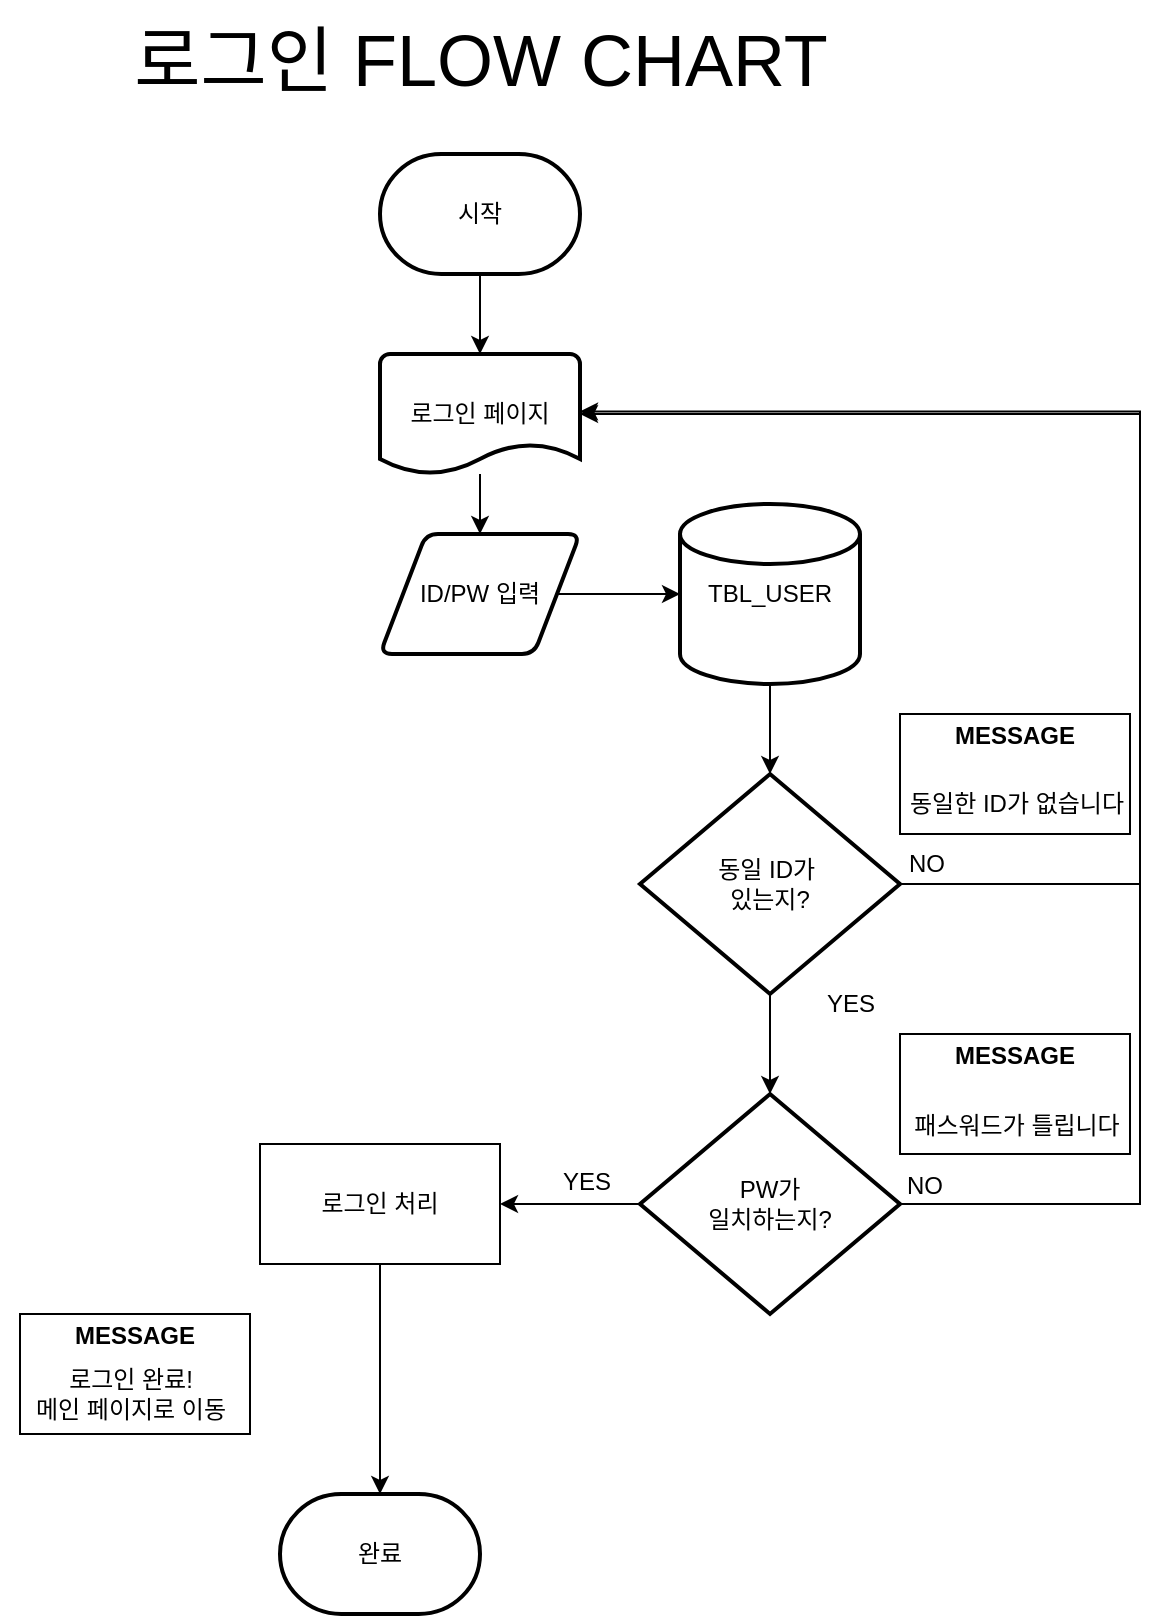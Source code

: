<mxfile version="26.0.6" pages="2">
  <diagram name="로그인" id="AJ-7urFs3qYrGicOKm1u">
    <mxGraphModel dx="1696" dy="473" grid="1" gridSize="10" guides="1" tooltips="1" connect="1" arrows="1" fold="1" page="1" pageScale="1" pageWidth="827" pageHeight="1169" math="0" shadow="0">
      <root>
        <mxCell id="0" />
        <mxCell id="1" parent="0" />
        <mxCell id="jwR4FS8zFgTP8oF1RPfo-5" value="" style="rounded=0;orthogonalLoop=1;jettySize=auto;html=1;" parent="1" target="jwR4FS8zFgTP8oF1RPfo-4" edge="1">
          <mxGeometry relative="1" as="geometry">
            <mxPoint x="170" y="150" as="sourcePoint" />
          </mxGeometry>
        </mxCell>
        <mxCell id="jwR4FS8zFgTP8oF1RPfo-7" value="" style="edgeStyle=orthogonalEdgeStyle;rounded=0;orthogonalLoop=1;jettySize=auto;html=1;" parent="1" source="jwR4FS8zFgTP8oF1RPfo-4" target="jwR4FS8zFgTP8oF1RPfo-6" edge="1">
          <mxGeometry relative="1" as="geometry" />
        </mxCell>
        <mxCell id="jwR4FS8zFgTP8oF1RPfo-16" value="" style="edgeStyle=orthogonalEdgeStyle;rounded=0;orthogonalLoop=1;jettySize=auto;html=1;entryX=1;entryY=0.5;entryDx=0;entryDy=0;entryPerimeter=0;endArrow=none;endFill=0;startArrow=classic;startFill=1;" parent="1" source="jwR4FS8zFgTP8oF1RPfo-4" edge="1">
          <mxGeometry relative="1" as="geometry">
            <mxPoint x="372.5" y="455" as="targetPoint" />
            <Array as="points">
              <mxPoint x="500" y="220" />
              <mxPoint x="500" y="455" />
            </Array>
          </mxGeometry>
        </mxCell>
        <mxCell id="jwR4FS8zFgTP8oF1RPfo-4" value="로그인 페이지" style="strokeWidth=2;html=1;shape=mxgraph.flowchart.document2;whiteSpace=wrap;size=0.25;" parent="1" vertex="1">
          <mxGeometry x="120" y="190" width="100" height="60" as="geometry" />
        </mxCell>
        <mxCell id="jwR4FS8zFgTP8oF1RPfo-13" value="" style="rounded=0;orthogonalLoop=1;jettySize=auto;html=1;" parent="1" source="jwR4FS8zFgTP8oF1RPfo-6" target="jwR4FS8zFgTP8oF1RPfo-11" edge="1">
          <mxGeometry relative="1" as="geometry" />
        </mxCell>
        <mxCell id="jwR4FS8zFgTP8oF1RPfo-6" value="ID/PW 입력" style="shape=parallelogram;html=1;strokeWidth=2;perimeter=parallelogramPerimeter;whiteSpace=wrap;rounded=1;arcSize=12;size=0.23;" parent="1" vertex="1">
          <mxGeometry x="120" y="280" width="100" height="60" as="geometry" />
        </mxCell>
        <mxCell id="jwR4FS8zFgTP8oF1RPfo-8" value="시작" style="strokeWidth=2;html=1;shape=mxgraph.flowchart.terminator;whiteSpace=wrap;" parent="1" vertex="1">
          <mxGeometry x="120" y="90" width="100" height="60" as="geometry" />
        </mxCell>
        <mxCell id="jwR4FS8zFgTP8oF1RPfo-9" value="완료" style="strokeWidth=2;html=1;shape=mxgraph.flowchart.terminator;whiteSpace=wrap;" parent="1" vertex="1">
          <mxGeometry x="70" y="760" width="100" height="60" as="geometry" />
        </mxCell>
        <mxCell id="jwR4FS8zFgTP8oF1RPfo-10" value="&lt;font style=&quot;font-size: 36px;&quot;&gt;로그인 FLOW CHART&lt;/font&gt;" style="text;html=1;align=center;verticalAlign=middle;resizable=0;points=[];autosize=1;strokeColor=none;fillColor=none;" parent="1" vertex="1">
          <mxGeometry x="-20" y="13" width="380" height="60" as="geometry" />
        </mxCell>
        <mxCell id="jwR4FS8zFgTP8oF1RPfo-14" value="" style="edgeStyle=orthogonalEdgeStyle;rounded=0;orthogonalLoop=1;jettySize=auto;html=1;" parent="1" source="jwR4FS8zFgTP8oF1RPfo-11" edge="1">
          <mxGeometry relative="1" as="geometry">
            <mxPoint x="315" y="400" as="targetPoint" />
          </mxGeometry>
        </mxCell>
        <mxCell id="jwR4FS8zFgTP8oF1RPfo-11" value="TBL_USER" style="strokeWidth=2;html=1;shape=mxgraph.flowchart.database;whiteSpace=wrap;" parent="1" vertex="1">
          <mxGeometry x="270" y="265" width="90" height="90" as="geometry" />
        </mxCell>
        <mxCell id="jwR4FS8zFgTP8oF1RPfo-17" value="NO" style="text;html=1;align=center;verticalAlign=middle;resizable=0;points=[];autosize=1;strokeColor=none;fillColor=none;" parent="1" vertex="1">
          <mxGeometry x="372.5" y="430" width="40" height="30" as="geometry" />
        </mxCell>
        <mxCell id="jwR4FS8zFgTP8oF1RPfo-18" value="YES" style="text;html=1;align=center;verticalAlign=middle;resizable=0;points=[];autosize=1;strokeColor=none;fillColor=none;" parent="1" vertex="1">
          <mxGeometry x="330" y="500" width="50" height="30" as="geometry" />
        </mxCell>
        <mxCell id="jwR4FS8zFgTP8oF1RPfo-19" value="&lt;p style=&quot;margin:0px;margin-top:4px;text-align:center;&quot;&gt;&lt;b&gt;MESSAGE&lt;/b&gt;&lt;/p&gt;" style="verticalAlign=top;align=left;overflow=fill;html=1;whiteSpace=wrap;" parent="1" vertex="1">
          <mxGeometry x="380" y="370" width="115" height="60" as="geometry" />
        </mxCell>
        <mxCell id="jwR4FS8zFgTP8oF1RPfo-20" value="동일한 ID가 없습니다" style="text;html=1;align=center;verticalAlign=middle;resizable=0;points=[];autosize=1;strokeColor=none;fillColor=none;" parent="1" vertex="1">
          <mxGeometry x="367.5" y="400" width="140" height="30" as="geometry" />
        </mxCell>
        <mxCell id="jwR4FS8zFgTP8oF1RPfo-23" value="" style="edgeStyle=orthogonalEdgeStyle;rounded=0;orthogonalLoop=1;jettySize=auto;html=1;" parent="1" source="jwR4FS8zFgTP8oF1RPfo-21" target="jwR4FS8zFgTP8oF1RPfo-22" edge="1">
          <mxGeometry relative="1" as="geometry" />
        </mxCell>
        <mxCell id="jwR4FS8zFgTP8oF1RPfo-21" value="동일 ID가&amp;nbsp;&lt;div&gt;있는지?&lt;/div&gt;" style="strokeWidth=2;html=1;shape=mxgraph.flowchart.decision;whiteSpace=wrap;" parent="1" vertex="1">
          <mxGeometry x="250" y="400" width="130" height="110" as="geometry" />
        </mxCell>
        <mxCell id="jwR4FS8zFgTP8oF1RPfo-33" value="" style="edgeStyle=orthogonalEdgeStyle;rounded=0;orthogonalLoop=1;jettySize=auto;html=1;" parent="1" source="jwR4FS8zFgTP8oF1RPfo-22" target="jwR4FS8zFgTP8oF1RPfo-32" edge="1">
          <mxGeometry relative="1" as="geometry" />
        </mxCell>
        <mxCell id="jwR4FS8zFgTP8oF1RPfo-22" value="PW가&lt;div&gt;일치하는지?&lt;/div&gt;" style="strokeWidth=2;html=1;shape=mxgraph.flowchart.decision;whiteSpace=wrap;" parent="1" vertex="1">
          <mxGeometry x="250" y="560" width="130" height="110" as="geometry" />
        </mxCell>
        <mxCell id="jwR4FS8zFgTP8oF1RPfo-27" value="" style="edgeStyle=orthogonalEdgeStyle;rounded=0;orthogonalLoop=1;jettySize=auto;html=1;endArrow=none;endFill=0;startArrow=classic;startFill=1;entryX=1;entryY=0.5;entryDx=0;entryDy=0;entryPerimeter=0;exitX=1;exitY=0.25;exitDx=0;exitDy=0;exitPerimeter=0;" parent="1" edge="1" target="jwR4FS8zFgTP8oF1RPfo-22">
          <mxGeometry relative="1" as="geometry">
            <mxPoint x="220" y="218.73" as="sourcePoint" />
            <mxPoint x="388.4" y="614.94" as="targetPoint" />
            <Array as="points">
              <mxPoint x="500" y="219" />
              <mxPoint x="500" y="615" />
            </Array>
          </mxGeometry>
        </mxCell>
        <mxCell id="jwR4FS8zFgTP8oF1RPfo-30" value="&lt;p style=&quot;margin:0px;margin-top:4px;text-align:center;&quot;&gt;&lt;b&gt;MESSAGE&lt;/b&gt;&lt;/p&gt;" style="verticalAlign=top;align=left;overflow=fill;html=1;whiteSpace=wrap;" parent="1" vertex="1">
          <mxGeometry x="380" y="530" width="115" height="60" as="geometry" />
        </mxCell>
        <mxCell id="jwR4FS8zFgTP8oF1RPfo-31" value="패스워드가 틀립니다" style="text;html=1;align=center;verticalAlign=middle;resizable=0;points=[];autosize=1;strokeColor=none;fillColor=none;" parent="1" vertex="1">
          <mxGeometry x="372.5" y="561" width="130" height="30" as="geometry" />
        </mxCell>
        <mxCell id="AoDtcjPcwUbjucpIO6KV-4" value="" style="edgeStyle=orthogonalEdgeStyle;rounded=0;orthogonalLoop=1;jettySize=auto;html=1;" edge="1" parent="1" source="jwR4FS8zFgTP8oF1RPfo-32" target="jwR4FS8zFgTP8oF1RPfo-9">
          <mxGeometry relative="1" as="geometry" />
        </mxCell>
        <mxCell id="jwR4FS8zFgTP8oF1RPfo-32" value="로그인 처리" style="rounded=0;whiteSpace=wrap;html=1;" parent="1" vertex="1">
          <mxGeometry x="60" y="585" width="120" height="60" as="geometry" />
        </mxCell>
        <mxCell id="jwR4FS8zFgTP8oF1RPfo-34" value="YES" style="text;html=1;align=center;verticalAlign=middle;resizable=0;points=[];autosize=1;strokeColor=none;fillColor=none;" parent="1" vertex="1">
          <mxGeometry x="198" y="589" width="50" height="30" as="geometry" />
        </mxCell>
        <mxCell id="AoDtcjPcwUbjucpIO6KV-1" value="&lt;p style=&quot;margin:0px;margin-top:4px;text-align:center;&quot;&gt;&lt;b&gt;MESSAGE&lt;/b&gt;&lt;/p&gt;" style="verticalAlign=top;align=left;overflow=fill;html=1;whiteSpace=wrap;" vertex="1" parent="1">
          <mxGeometry x="-60" y="670" width="115" height="60" as="geometry" />
        </mxCell>
        <mxCell id="AoDtcjPcwUbjucpIO6KV-2" value="로그인 완료!&lt;div&gt;메인 페이지로 이동&lt;/div&gt;" style="text;html=1;align=center;verticalAlign=middle;resizable=0;points=[];autosize=1;strokeColor=none;fillColor=none;" vertex="1" parent="1">
          <mxGeometry x="-70" y="690" width="130" height="40" as="geometry" />
        </mxCell>
        <mxCell id="AoDtcjPcwUbjucpIO6KV-3" value="NO" style="text;html=1;align=center;verticalAlign=middle;resizable=0;points=[];autosize=1;strokeColor=none;fillColor=none;" vertex="1" parent="1">
          <mxGeometry x="372" y="591" width="40" height="30" as="geometry" />
        </mxCell>
      </root>
    </mxGraphModel>
  </diagram>
  <diagram id="MyNfGd8_y6gRha2jdib1" name="애완동물">
    <mxGraphModel dx="1912" dy="1040" grid="1" gridSize="10" guides="1" tooltips="1" connect="1" arrows="1" fold="1" page="1" pageScale="1" pageWidth="827" pageHeight="1169" math="0" shadow="0">
      <root>
        <mxCell id="0" />
        <mxCell id="1" parent="0" />
        <mxCell id="BpUfW37oLFnpJw1ksT54-11" value="" style="edgeStyle=orthogonalEdgeStyle;rounded=0;orthogonalLoop=1;jettySize=auto;html=1;" edge="1" parent="1" source="BpUfW37oLFnpJw1ksT54-1" target="BpUfW37oLFnpJw1ksT54-3">
          <mxGeometry relative="1" as="geometry" />
        </mxCell>
        <mxCell id="BpUfW37oLFnpJw1ksT54-1" value="시작" style="strokeWidth=2;html=1;shape=mxgraph.flowchart.terminator;whiteSpace=wrap;" vertex="1" parent="1">
          <mxGeometry x="280" y="220" width="100" height="60" as="geometry" />
        </mxCell>
        <mxCell id="BpUfW37oLFnpJw1ksT54-2" value="완료" style="strokeWidth=2;html=1;shape=mxgraph.flowchart.terminator;whiteSpace=wrap;" vertex="1" parent="1">
          <mxGeometry x="280" y="1391" width="100" height="60" as="geometry" />
        </mxCell>
        <mxCell id="BpUfW37oLFnpJw1ksT54-12" value="" style="edgeStyle=orthogonalEdgeStyle;rounded=0;orthogonalLoop=1;jettySize=auto;html=1;" edge="1" parent="1" source="BpUfW37oLFnpJw1ksT54-3" target="BpUfW37oLFnpJw1ksT54-4">
          <mxGeometry relative="1" as="geometry" />
        </mxCell>
        <mxCell id="BpUfW37oLFnpJw1ksT54-3" value="애완용품&amp;nbsp;&lt;div&gt;상세페이지&lt;/div&gt;" style="strokeWidth=2;html=1;shape=mxgraph.flowchart.document2;whiteSpace=wrap;size=0.25;" vertex="1" parent="1">
          <mxGeometry x="280" y="330" width="100" height="60" as="geometry" />
        </mxCell>
        <mxCell id="BpUfW37oLFnpJw1ksT54-13" value="" style="edgeStyle=orthogonalEdgeStyle;rounded=0;orthogonalLoop=1;jettySize=auto;html=1;" edge="1" parent="1" source="BpUfW37oLFnpJw1ksT54-4" target="BpUfW37oLFnpJw1ksT54-10">
          <mxGeometry relative="1" as="geometry" />
        </mxCell>
        <mxCell id="BpUfW37oLFnpJw1ksT54-4" value="구매요청" style="shape=parallelogram;html=1;strokeWidth=2;perimeter=parallelogramPerimeter;whiteSpace=wrap;rounded=1;arcSize=12;size=0.23;" vertex="1" parent="1">
          <mxGeometry x="280" y="439" width="100" height="60" as="geometry" />
        </mxCell>
        <mxCell id="BpUfW37oLFnpJw1ksT54-15" value="" style="edgeStyle=orthogonalEdgeStyle;rounded=0;orthogonalLoop=1;jettySize=auto;html=1;" edge="1" parent="1" source="BpUfW37oLFnpJw1ksT54-5" target="BpUfW37oLFnpJw1ksT54-7">
          <mxGeometry relative="1" as="geometry" />
        </mxCell>
        <mxCell id="ot0aCLfB0iUjCpLRJ7qv-17" value="" style="edgeStyle=orthogonalEdgeStyle;rounded=0;orthogonalLoop=1;jettySize=auto;html=1;" edge="1" parent="1" source="BpUfW37oLFnpJw1ksT54-5" target="ot0aCLfB0iUjCpLRJ7qv-15">
          <mxGeometry relative="1" as="geometry" />
        </mxCell>
        <mxCell id="BpUfW37oLFnpJw1ksT54-5" value="로그인&lt;div&gt;상태인지&lt;/div&gt;" style="strokeWidth=2;html=1;shape=mxgraph.flowchart.decision;whiteSpace=wrap;" vertex="1" parent="1">
          <mxGeometry x="460" y="555" width="100" height="100" as="geometry" />
        </mxCell>
        <mxCell id="ot0aCLfB0iUjCpLRJ7qv-2" value="" style="edgeStyle=orthogonalEdgeStyle;rounded=0;orthogonalLoop=1;jettySize=auto;html=1;" edge="1" parent="1" source="BpUfW37oLFnpJw1ksT54-7" target="ot0aCLfB0iUjCpLRJ7qv-1">
          <mxGeometry relative="1" as="geometry" />
        </mxCell>
        <mxCell id="ot0aCLfB0iUjCpLRJ7qv-19" value="" style="edgeStyle=orthogonalEdgeStyle;rounded=0;orthogonalLoop=1;jettySize=auto;html=1;" edge="1" parent="1" source="BpUfW37oLFnpJw1ksT54-7">
          <mxGeometry relative="1" as="geometry">
            <mxPoint x="620" y="771" as="targetPoint" />
          </mxGeometry>
        </mxCell>
        <mxCell id="BpUfW37oLFnpJw1ksT54-7" value="구매자&lt;div&gt;계정 인지&lt;/div&gt;" style="strokeWidth=2;html=1;shape=mxgraph.flowchart.decision;whiteSpace=wrap;" vertex="1" parent="1">
          <mxGeometry x="460" y="721" width="100" height="100" as="geometry" />
        </mxCell>
        <mxCell id="ot0aCLfB0iUjCpLRJ7qv-7" value="" style="edgeStyle=orthogonalEdgeStyle;rounded=0;orthogonalLoop=1;jettySize=auto;html=1;" edge="1" parent="1" source="BpUfW37oLFnpJw1ksT54-8" target="ot0aCLfB0iUjCpLRJ7qv-6">
          <mxGeometry relative="1" as="geometry" />
        </mxCell>
        <mxCell id="ot0aCLfB0iUjCpLRJ7qv-27" value="" style="edgeStyle=orthogonalEdgeStyle;rounded=0;orthogonalLoop=1;jettySize=auto;html=1;entryX=1;entryY=0.5;entryDx=0;entryDy=0;entryPerimeter=0;exitX=1;exitY=0.5;exitDx=0;exitDy=0;exitPerimeter=0;" edge="1" parent="1">
          <mxGeometry relative="1" as="geometry">
            <mxPoint x="725" y="1032" as="sourcePoint" />
            <mxPoint x="380" y="362" as="targetPoint" />
            <Array as="points">
              <mxPoint x="725" y="1030" />
              <mxPoint x="990" y="1030" />
              <mxPoint x="990" y="362" />
            </Array>
          </mxGeometry>
        </mxCell>
        <mxCell id="BpUfW37oLFnpJw1ksT54-8" value="재고 파악" style="strokeWidth=2;html=1;shape=mxgraph.flowchart.decision;whiteSpace=wrap;" vertex="1" parent="1">
          <mxGeometry x="625" y="980" width="100" height="100" as="geometry" />
        </mxCell>
        <mxCell id="ot0aCLfB0iUjCpLRJ7qv-4" value="" style="edgeStyle=orthogonalEdgeStyle;rounded=0;orthogonalLoop=1;jettySize=auto;html=1;" edge="1" parent="1" source="BpUfW37oLFnpJw1ksT54-9" target="BpUfW37oLFnpJw1ksT54-8">
          <mxGeometry relative="1" as="geometry" />
        </mxCell>
        <mxCell id="BpUfW37oLFnpJw1ksT54-9" value="TBL_PRODUCT" style="strokeWidth=2;html=1;shape=mxgraph.flowchart.database;whiteSpace=wrap;" vertex="1" parent="1">
          <mxGeometry x="620" y="885" width="110" height="60" as="geometry" />
        </mxCell>
        <mxCell id="BpUfW37oLFnpJw1ksT54-14" value="" style="edgeStyle=orthogonalEdgeStyle;rounded=0;orthogonalLoop=1;jettySize=auto;html=1;" edge="1" parent="1" source="BpUfW37oLFnpJw1ksT54-10" target="BpUfW37oLFnpJw1ksT54-5">
          <mxGeometry relative="1" as="geometry" />
        </mxCell>
        <mxCell id="BpUfW37oLFnpJw1ksT54-10" value="구매처리" style="rounded=1;whiteSpace=wrap;html=1;absoluteArcSize=1;arcSize=14;strokeWidth=2;" vertex="1" parent="1">
          <mxGeometry x="280" y="570" width="100" height="70" as="geometry" />
        </mxCell>
        <mxCell id="BpUfW37oLFnpJw1ksT54-18" value="YES" style="text;html=1;align=center;verticalAlign=middle;resizable=0;points=[];autosize=1;strokeColor=none;fillColor=none;" vertex="1" parent="1">
          <mxGeometry x="502" y="668" width="50" height="30" as="geometry" />
        </mxCell>
        <mxCell id="BpUfW37oLFnpJw1ksT54-19" value="YES" style="text;html=1;align=center;verticalAlign=middle;resizable=0;points=[];autosize=1;strokeColor=none;fillColor=none;" vertex="1" parent="1">
          <mxGeometry x="506" y="829" width="50" height="30" as="geometry" />
        </mxCell>
        <mxCell id="ot0aCLfB0iUjCpLRJ7qv-3" value="" style="edgeStyle=orthogonalEdgeStyle;rounded=0;orthogonalLoop=1;jettySize=auto;html=1;" edge="1" parent="1" source="ot0aCLfB0iUjCpLRJ7qv-1" target="BpUfW37oLFnpJw1ksT54-9">
          <mxGeometry relative="1" as="geometry" />
        </mxCell>
        <mxCell id="ot0aCLfB0iUjCpLRJ7qv-1" value="재고 확인 처리" style="rounded=1;whiteSpace=wrap;html=1;absoluteArcSize=1;arcSize=14;strokeWidth=2;" vertex="1" parent="1">
          <mxGeometry x="460" y="880" width="100" height="70" as="geometry" />
        </mxCell>
        <mxCell id="ot0aCLfB0iUjCpLRJ7qv-5" value="YES" style="text;html=1;align=center;verticalAlign=middle;resizable=0;points=[];autosize=1;strokeColor=none;fillColor=none;" vertex="1" parent="1">
          <mxGeometry x="574" y="1000" width="50" height="30" as="geometry" />
        </mxCell>
        <mxCell id="ot0aCLfB0iUjCpLRJ7qv-12" value="" style="edgeStyle=orthogonalEdgeStyle;rounded=0;orthogonalLoop=1;jettySize=auto;html=1;" edge="1" parent="1" source="ot0aCLfB0iUjCpLRJ7qv-6" target="ot0aCLfB0iUjCpLRJ7qv-10">
          <mxGeometry relative="1" as="geometry" />
        </mxCell>
        <mxCell id="ot0aCLfB0iUjCpLRJ7qv-6" value="결제 요청 처리" style="rounded=1;whiteSpace=wrap;html=1;absoluteArcSize=1;arcSize=14;strokeWidth=2;" vertex="1" parent="1">
          <mxGeometry x="280" y="995" width="100" height="70" as="geometry" />
        </mxCell>
        <mxCell id="ot0aCLfB0iUjCpLRJ7qv-14" value="" style="edgeStyle=orthogonalEdgeStyle;rounded=0;orthogonalLoop=1;jettySize=auto;html=1;" edge="1" parent="1" source="ot0aCLfB0iUjCpLRJ7qv-9" target="BpUfW37oLFnpJw1ksT54-2">
          <mxGeometry relative="1" as="geometry" />
        </mxCell>
        <mxCell id="ot0aCLfB0iUjCpLRJ7qv-9" value="결제 완료 창" style="strokeWidth=2;html=1;shape=mxgraph.flowchart.document2;whiteSpace=wrap;size=0.25;" vertex="1" parent="1">
          <mxGeometry x="280" y="1261" width="100" height="60" as="geometry" />
        </mxCell>
        <mxCell id="ot0aCLfB0iUjCpLRJ7qv-13" value="" style="edgeStyle=orthogonalEdgeStyle;rounded=0;orthogonalLoop=1;jettySize=auto;html=1;" edge="1" parent="1" source="ot0aCLfB0iUjCpLRJ7qv-10" target="ot0aCLfB0iUjCpLRJ7qv-9">
          <mxGeometry relative="1" as="geometry" />
        </mxCell>
        <mxCell id="ot0aCLfB0iUjCpLRJ7qv-10" value="올바르게&amp;nbsp;&lt;div&gt;결제 처리가&amp;nbsp;&lt;/div&gt;&lt;div&gt;되었는지&lt;/div&gt;" style="strokeWidth=2;html=1;shape=mxgraph.flowchart.decision;whiteSpace=wrap;" vertex="1" parent="1">
          <mxGeometry x="280" y="1109" width="100" height="100" as="geometry" />
        </mxCell>
        <mxCell id="ot0aCLfB0iUjCpLRJ7qv-25" value="" style="edgeStyle=orthogonalEdgeStyle;rounded=0;orthogonalLoop=1;jettySize=auto;html=1;" edge="1" parent="1" source="ot0aCLfB0iUjCpLRJ7qv-15" target="ot0aCLfB0iUjCpLRJ7qv-22">
          <mxGeometry relative="1" as="geometry" />
        </mxCell>
        <mxCell id="ot0aCLfB0iUjCpLRJ7qv-15" value="로그인 페이지로&lt;div&gt;이동 처리&lt;/div&gt;" style="rounded=1;whiteSpace=wrap;html=1;absoluteArcSize=1;arcSize=14;strokeWidth=2;" vertex="1" parent="1">
          <mxGeometry x="624" y="570" width="100" height="70" as="geometry" />
        </mxCell>
        <mxCell id="ot0aCLfB0iUjCpLRJ7qv-16" value="NO" style="text;html=1;align=center;verticalAlign=middle;resizable=0;points=[];autosize=1;strokeColor=none;fillColor=none;" vertex="1" parent="1">
          <mxGeometry x="560" y="568" width="40" height="30" as="geometry" />
        </mxCell>
        <mxCell id="ot0aCLfB0iUjCpLRJ7qv-20" value="NO" style="text;html=1;align=center;verticalAlign=middle;resizable=0;points=[];autosize=1;strokeColor=none;fillColor=none;" vertex="1" parent="1">
          <mxGeometry x="560" y="740" width="40" height="30" as="geometry" />
        </mxCell>
        <mxCell id="ot0aCLfB0iUjCpLRJ7qv-24" value="" style="edgeStyle=orthogonalEdgeStyle;rounded=0;orthogonalLoop=1;jettySize=auto;html=1;" edge="1" parent="1" source="ot0aCLfB0iUjCpLRJ7qv-21" target="ot0aCLfB0iUjCpLRJ7qv-23">
          <mxGeometry relative="1" as="geometry" />
        </mxCell>
        <mxCell id="ot0aCLfB0iUjCpLRJ7qv-21" value="구매자 계정 전환&lt;div&gt;페이지로&amp;nbsp;&lt;/div&gt;&lt;div&gt;이동 처리&lt;/div&gt;" style="strokeWidth=2;html=1;shape=mxgraph.flowchart.document2;whiteSpace=wrap;size=0.25;" vertex="1" parent="1">
          <mxGeometry x="620" y="741" width="100" height="60" as="geometry" />
        </mxCell>
        <mxCell id="ot0aCLfB0iUjCpLRJ7qv-22" value="로그인 페이지" style="strokeWidth=2;html=1;shape=mxgraph.flowchart.document2;whiteSpace=wrap;size=0.25;" vertex="1" parent="1">
          <mxGeometry x="800" y="575" width="100" height="60" as="geometry" />
        </mxCell>
        <mxCell id="ot0aCLfB0iUjCpLRJ7qv-23" value="구매자 계정 전환&lt;div&gt;페이지 이동&lt;/div&gt;" style="strokeWidth=2;html=1;shape=mxgraph.flowchart.document2;whiteSpace=wrap;size=0.25;" vertex="1" parent="1">
          <mxGeometry x="800" y="741" width="100" height="60" as="geometry" />
        </mxCell>
        <mxCell id="ot0aCLfB0iUjCpLRJ7qv-29" value="&lt;p style=&quot;margin:0px;margin-top:4px;text-align:center;&quot;&gt;&lt;b&gt;Message&lt;/b&gt;&lt;/p&gt;&lt;hr size=&quot;1&quot; style=&quot;border-style:solid;&quot;&gt;&lt;div style=&quot;height:2px;&quot;&gt;&amp;nbsp; &amp;nbsp; &amp;nbsp; &amp;nbsp;&lt;/div&gt;&lt;div style=&quot;height:2px;&quot;&gt;&amp;nbsp; &amp;nbsp; &amp;nbsp;&amp;nbsp;&lt;/div&gt;&lt;div style=&quot;height:2px;&quot;&gt;&amp;nbsp; &amp;nbsp; &amp;nbsp; 재고가 부족합니다&lt;/div&gt;" style="verticalAlign=top;align=left;overflow=fill;html=1;whiteSpace=wrap;" vertex="1" parent="1">
          <mxGeometry x="843" y="963" width="140" height="60" as="geometry" />
        </mxCell>
        <mxCell id="ot0aCLfB0iUjCpLRJ7qv-31" value="NO" style="text;html=1;align=center;verticalAlign=middle;resizable=0;points=[];autosize=1;strokeColor=none;fillColor=none;" vertex="1" parent="1">
          <mxGeometry x="770" y="1004" width="40" height="30" as="geometry" />
        </mxCell>
      </root>
    </mxGraphModel>
  </diagram>
</mxfile>
